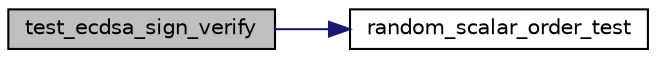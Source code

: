 digraph "test_ecdsa_sign_verify"
{
  edge [fontname="Helvetica",fontsize="10",labelfontname="Helvetica",labelfontsize="10"];
  node [fontname="Helvetica",fontsize="10",shape=record];
  rankdir="LR";
  Node109 [label="test_ecdsa_sign_verify",height=0.2,width=0.4,color="black", fillcolor="grey75", style="filled", fontcolor="black"];
  Node109 -> Node110 [color="midnightblue",fontsize="10",style="solid",fontname="Helvetica"];
  Node110 [label="random_scalar_order_test",height=0.2,width=0.4,color="black", fillcolor="white", style="filled",URL="$tests_8c.html#a4d2d75d3d5f0df6f165d3dc03af89a13"];
}

